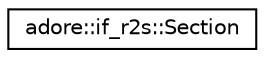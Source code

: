 digraph "Graphical Class Hierarchy"
{
 // LATEX_PDF_SIZE
  edge [fontname="Helvetica",fontsize="10",labelfontname="Helvetica",labelfontsize="10"];
  node [fontname="Helvetica",fontsize="10",shape=record];
  rankdir="LR";
  Node0 [label="adore::if_r2s::Section",height=0.2,width=0.4,color="black", fillcolor="white", style="filled",URL="$classadore_1_1if__r2s_1_1Section.html",tooltip="directed borders, ordered from center line to outer border"];
}
